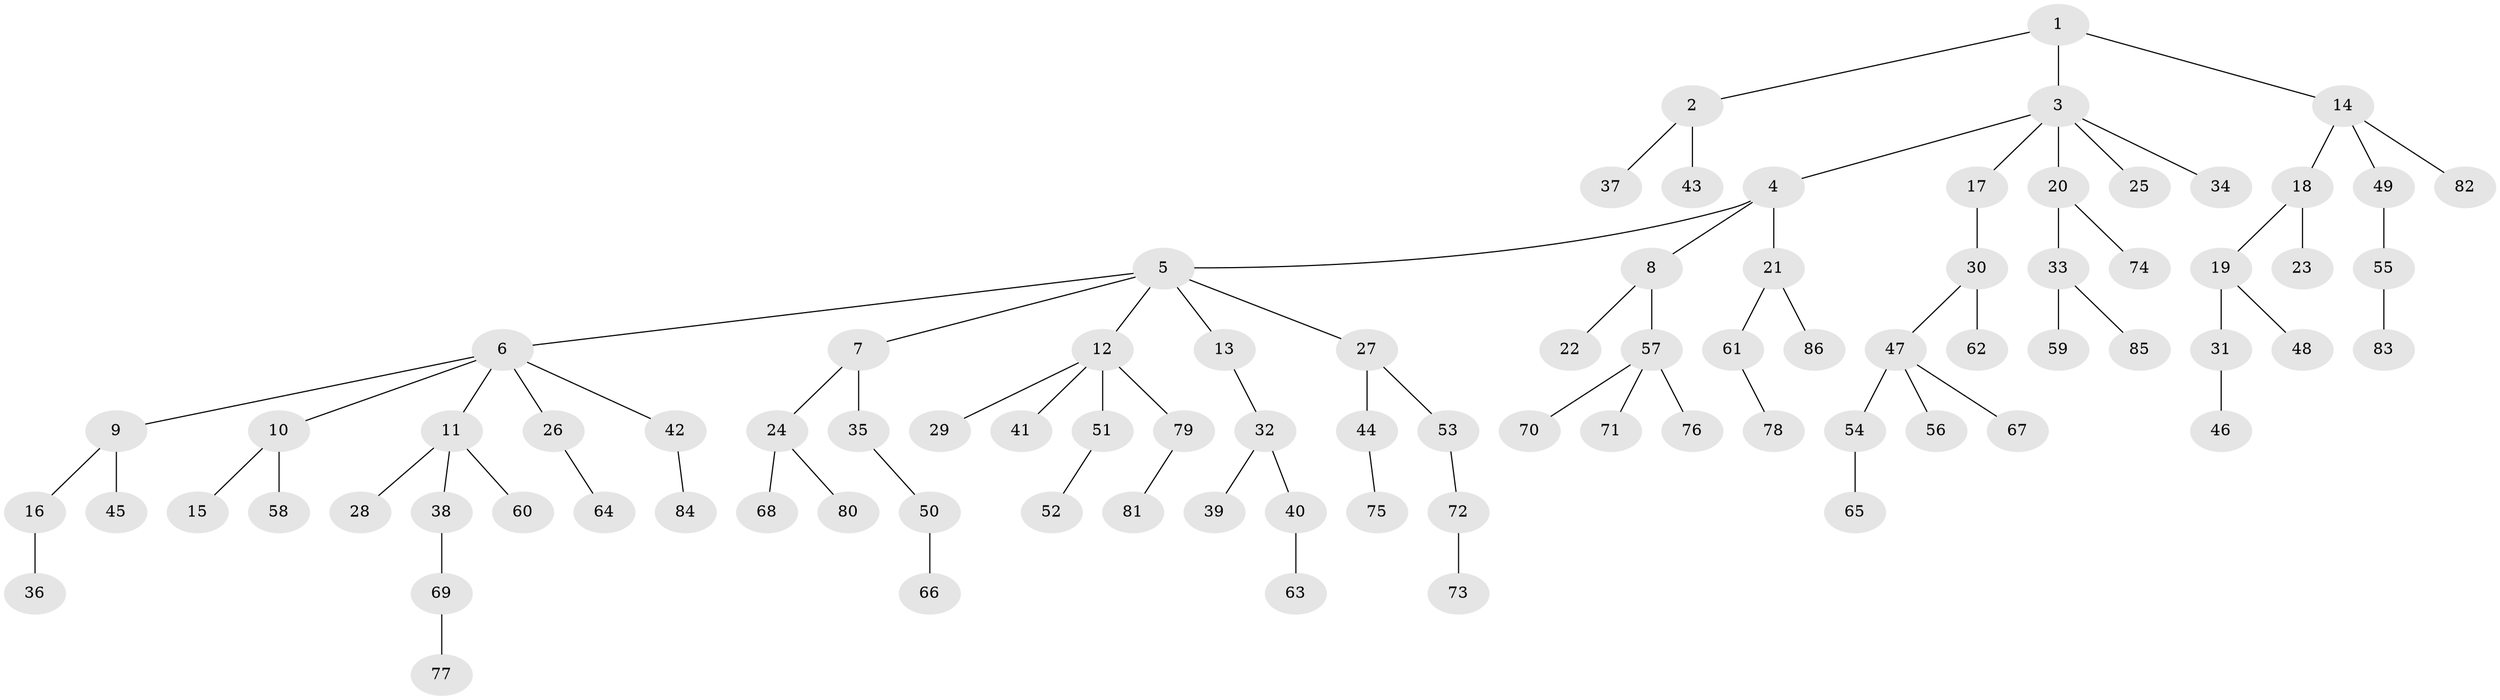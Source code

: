 // Generated by graph-tools (version 1.1) at 2025/02/03/09/25 03:02:18]
// undirected, 86 vertices, 85 edges
graph export_dot {
graph [start="1"]
  node [color=gray90,style=filled];
  1;
  2;
  3;
  4;
  5;
  6;
  7;
  8;
  9;
  10;
  11;
  12;
  13;
  14;
  15;
  16;
  17;
  18;
  19;
  20;
  21;
  22;
  23;
  24;
  25;
  26;
  27;
  28;
  29;
  30;
  31;
  32;
  33;
  34;
  35;
  36;
  37;
  38;
  39;
  40;
  41;
  42;
  43;
  44;
  45;
  46;
  47;
  48;
  49;
  50;
  51;
  52;
  53;
  54;
  55;
  56;
  57;
  58;
  59;
  60;
  61;
  62;
  63;
  64;
  65;
  66;
  67;
  68;
  69;
  70;
  71;
  72;
  73;
  74;
  75;
  76;
  77;
  78;
  79;
  80;
  81;
  82;
  83;
  84;
  85;
  86;
  1 -- 2;
  1 -- 3;
  1 -- 14;
  2 -- 37;
  2 -- 43;
  3 -- 4;
  3 -- 17;
  3 -- 20;
  3 -- 25;
  3 -- 34;
  4 -- 5;
  4 -- 8;
  4 -- 21;
  5 -- 6;
  5 -- 7;
  5 -- 12;
  5 -- 13;
  5 -- 27;
  6 -- 9;
  6 -- 10;
  6 -- 11;
  6 -- 26;
  6 -- 42;
  7 -- 24;
  7 -- 35;
  8 -- 22;
  8 -- 57;
  9 -- 16;
  9 -- 45;
  10 -- 15;
  10 -- 58;
  11 -- 28;
  11 -- 38;
  11 -- 60;
  12 -- 29;
  12 -- 41;
  12 -- 51;
  12 -- 79;
  13 -- 32;
  14 -- 18;
  14 -- 49;
  14 -- 82;
  16 -- 36;
  17 -- 30;
  18 -- 19;
  18 -- 23;
  19 -- 31;
  19 -- 48;
  20 -- 33;
  20 -- 74;
  21 -- 61;
  21 -- 86;
  24 -- 68;
  24 -- 80;
  26 -- 64;
  27 -- 44;
  27 -- 53;
  30 -- 47;
  30 -- 62;
  31 -- 46;
  32 -- 39;
  32 -- 40;
  33 -- 59;
  33 -- 85;
  35 -- 50;
  38 -- 69;
  40 -- 63;
  42 -- 84;
  44 -- 75;
  47 -- 54;
  47 -- 56;
  47 -- 67;
  49 -- 55;
  50 -- 66;
  51 -- 52;
  53 -- 72;
  54 -- 65;
  55 -- 83;
  57 -- 70;
  57 -- 71;
  57 -- 76;
  61 -- 78;
  69 -- 77;
  72 -- 73;
  79 -- 81;
}
